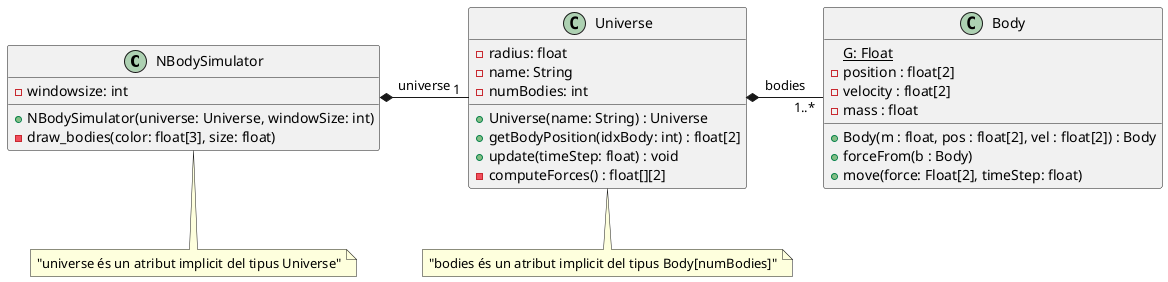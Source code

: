 @startuml

class NBodySimulator {
-windowsize: int
+NBodySimulator(universe: Universe, windowSize: int)
-draw_bodies(color: float[3], size: float)
}

class Universe {
-radius: float
-name: String
-numBodies: int
+Universe(name: String) : Universe
+getBodyPosition(idxBody: int) : float[2]
+update(timeStep: float) : void
-computeForces() : float[][2]
}

class Body {
{static} G: Float
-position : float[2]
-velocity : float[2]
-mass : float
+Body(m : float, pos : float[2], vel : float[2]) : Body
+forceFrom(b : Body)
+move(force: Float[2], timeStep: float)
}

note bottom of NBodySimulator: "universe és un atribut implicit del tipus Universe"
note bottom of Universe: "bodies és un atribut implicit del tipus Body[numBodies]"

Universe "   1" -left-* NBodySimulator: universe
Body "1..*" -left-* Universe: bodies

@enduml
